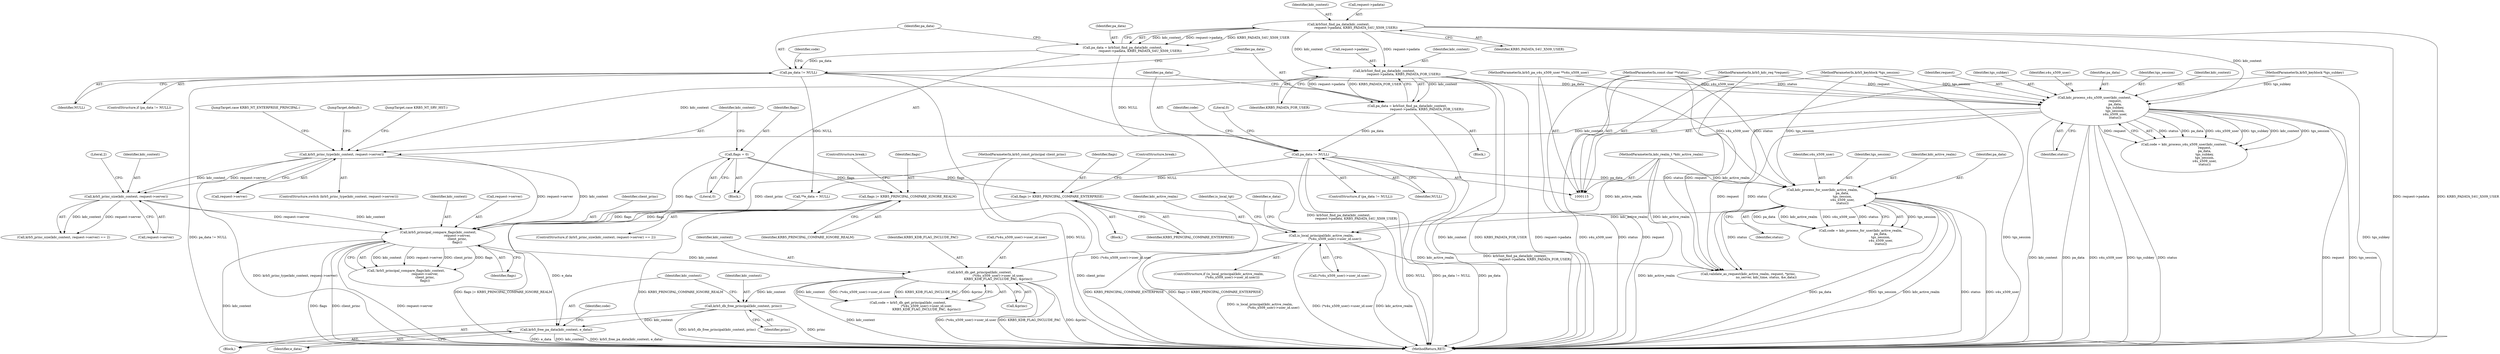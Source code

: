 digraph "0_krb5_5e6d1796106df8ba6bc1973ee0917c170d929086@API" {
"1000367" [label="(Call,krb5_db_free_principal(kdc_context, princ))"];
"1000304" [label="(Call,krb5_db_get_principal(kdc_context,\n                                     (*s4u_x509_user)->user_id.user,\n                                     KRB5_KDB_FLAG_INCLUDE_PAC, &princ))"];
"1000231" [label="(Call,krb5_principal_compare_flags(kdc_context,\n                                      request->server,\n                                      client_princ,\n                                      flags))"];
"1000212" [label="(Call,krb5_princ_size(kdc_context, request->server))"];
"1000203" [label="(Call,krb5_princ_type(kdc_context, request->server))"];
"1000171" [label="(Call,krb5int_find_pa_data(kdc_context,\n                                       request->padata, KRB5_PADATA_FOR_USER))"];
"1000140" [label="(Call,krb5int_find_pa_data(kdc_context,\n                                   request->padata, KRB5_PADATA_S4U_X509_USER))"];
"1000153" [label="(Call,kdc_process_s4u_x509_user(kdc_context,\n                                         request,\n                                         pa_data,\n                                         tgs_subkey,\n                                         tgs_session,\n                                         s4u_x509_user,\n                                         status))"];
"1000117" [label="(MethodParameterIn,krb5_kdc_req *request)"];
"1000147" [label="(Call,pa_data != NULL)"];
"1000138" [label="(Call,pa_data = krb5int_find_pa_data(kdc_context,\n                                   request->padata, KRB5_PADATA_S4U_X509_USER))"];
"1000122" [label="(MethodParameterIn,krb5_keyblock *tgs_subkey)"];
"1000123" [label="(MethodParameterIn,krb5_keyblock *tgs_session)"];
"1000125" [label="(MethodParameterIn,krb5_pa_s4u_x509_user **s4u_x509_user)"];
"1000127" [label="(MethodParameterIn,const char **status)"];
"1000118" [label="(MethodParameterIn,krb5_const_principal client_princ)"];
"1000199" [label="(Call,flags = 0)"];
"1000218" [label="(Call,flags |= KRB5_PRINCIPAL_COMPARE_IGNORE_REALM)"];
"1000223" [label="(Call,flags |= KRB5_PRINCIPAL_COMPARE_ENTERPRISE)"];
"1000275" [label="(Call,is_local_principal(kdc_active_realm,\n                           (*s4u_x509_user)->user_id.user))"];
"1000184" [label="(Call,kdc_process_for_user(kdc_active_realm,\n                                        pa_data,\n                                        tgs_session,\n                                        s4u_x509_user,\n                                        status))"];
"1000116" [label="(MethodParameterIn,kdc_realm_t *kdc_active_realm)"];
"1000178" [label="(Call,pa_data != NULL)"];
"1000169" [label="(Call,pa_data = krb5int_find_pa_data(kdc_context,\n                                       request->padata, KRB5_PADATA_FOR_USER))"];
"1000370" [label="(Call,krb5_free_pa_data(kdc_context, e_data))"];
"1000182" [label="(Call,code = kdc_process_for_user(kdc_active_realm,\n                                        pa_data,\n                                        tgs_session,\n                                        s4u_x509_user,\n                                        status))"];
"1000128" [label="(Block,)"];
"1000220" [label="(Identifier,KRB5_PRINCIPAL_COMPARE_IGNORE_REALM)"];
"1000151" [label="(Call,code = kdc_process_s4u_x509_user(kdc_context,\n                                         request,\n                                         pa_data,\n                                         tgs_subkey,\n                                         tgs_session,\n                                         s4u_x509_user,\n                                         status))"];
"1000186" [label="(Identifier,pa_data)"];
"1000232" [label="(Identifier,kdc_context)"];
"1000212" [label="(Call,krb5_princ_size(kdc_context, request->server))"];
"1000381" [label="(Identifier,is_local_tgt)"];
"1000117" [label="(MethodParameterIn,krb5_kdc_req *request)"];
"1000213" [label="(Identifier,kdc_context)"];
"1000141" [label="(Identifier,kdc_context)"];
"1000277" [label="(Call,(*s4u_x509_user)->user_id.user)"];
"1000210" [label="(ControlStructure,if (krb5_princ_size(kdc_context, request->server) == 2))"];
"1000219" [label="(Identifier,flags)"];
"1000156" [label="(Identifier,pa_data)"];
"1000118" [label="(MethodParameterIn,krb5_const_principal client_princ)"];
"1000211" [label="(Call,krb5_princ_size(kdc_context, request->server) == 2)"];
"1000146" [label="(ControlStructure,if (pa_data != NULL))"];
"1000217" [label="(Literal,2)"];
"1000178" [label="(Call,pa_data != NULL)"];
"1000304" [label="(Call,krb5_db_get_principal(kdc_context,\n                                     (*s4u_x509_user)->user_id.user,\n                                     KRB5_KDB_FLAG_INCLUDE_PAC, &princ))"];
"1000275" [label="(Call,is_local_principal(kdc_active_realm,\n                           (*s4u_x509_user)->user_id.user))"];
"1000233" [label="(Call,request->server)"];
"1000116" [label="(MethodParameterIn,kdc_realm_t *kdc_active_realm)"];
"1000154" [label="(Identifier,kdc_context)"];
"1000179" [label="(Identifier,pa_data)"];
"1000306" [label="(Call,(*s4u_x509_user)->user_id.user)"];
"1000176" [label="(Identifier,KRB5_PADATA_FOR_USER)"];
"1000313" [label="(Call,&princ)"];
"1000170" [label="(Identifier,pa_data)"];
"1000145" [label="(Identifier,KRB5_PADATA_S4U_X509_USER)"];
"1000209" [label="(JumpTarget,case KRB5_NT_SRV_HST:)"];
"1000236" [label="(Identifier,client_princ)"];
"1000123" [label="(MethodParameterIn,krb5_keyblock *tgs_session)"];
"1000227" [label="(JumpTarget,default:)"];
"1000287" [label="(Identifier,e_data)"];
"1000177" [label="(ControlStructure,if (pa_data != NULL))"];
"1000367" [label="(Call,krb5_db_free_principal(kdc_context, princ))"];
"1000371" [label="(Identifier,kdc_context)"];
"1000205" [label="(Call,request->server)"];
"1000171" [label="(Call,krb5int_find_pa_data(kdc_context,\n                                       request->padata, KRB5_PADATA_FOR_USER))"];
"1000189" [label="(Identifier,status)"];
"1000142" [label="(Call,request->padata)"];
"1000160" [label="(Identifier,status)"];
"1000169" [label="(Call,pa_data = krb5int_find_pa_data(kdc_context,\n                                       request->padata, KRB5_PADATA_FOR_USER))"];
"1000200" [label="(Identifier,flags)"];
"1000168" [label="(Block,)"];
"1000149" [label="(Identifier,NULL)"];
"1000226" [label="(ControlStructure,break;)"];
"1000231" [label="(Call,krb5_principal_compare_flags(kdc_context,\n                                      request->server,\n                                      client_princ,\n                                      flags))"];
"1000370" [label="(Call,krb5_free_pa_data(kdc_context, e_data))"];
"1000224" [label="(Identifier,flags)"];
"1000122" [label="(MethodParameterIn,krb5_keyblock *tgs_subkey)"];
"1000372" [label="(Identifier,e_data)"];
"1000222" [label="(JumpTarget,case KRB5_NT_ENTERPRISE_PRINCIPAL:)"];
"1000155" [label="(Identifier,request)"];
"1000157" [label="(Identifier,tgs_subkey)"];
"1000204" [label="(Identifier,kdc_context)"];
"1000305" [label="(Identifier,kdc_context)"];
"1000148" [label="(Identifier,pa_data)"];
"1000147" [label="(Call,pa_data != NULL)"];
"1000354" [label="(Call,validate_as_request(kdc_active_realm, request, *princ,\n                                    no_server, kdc_time, status, &e_data))"];
"1000230" [label="(Call,!krb5_principal_compare_flags(kdc_context,\n                                      request->server,\n                                      client_princ,\n                                      flags))"];
"1000183" [label="(Identifier,code)"];
"1000153" [label="(Call,kdc_process_s4u_x509_user(kdc_context,\n                                         request,\n                                         pa_data,\n                                         tgs_subkey,\n                                         tgs_session,\n                                         s4u_x509_user,\n                                         status))"];
"1000127" [label="(MethodParameterIn,const char **status)"];
"1000368" [label="(Identifier,kdc_context)"];
"1000274" [label="(ControlStructure,if (is_local_principal(kdc_active_realm,\n                           (*s4u_x509_user)->user_id.user)))"];
"1000152" [label="(Identifier,code)"];
"1000276" [label="(Identifier,kdc_active_realm)"];
"1000158" [label="(Identifier,tgs_session)"];
"1000208" [label="(Block,)"];
"1000369" [label="(Identifier,princ)"];
"1000139" [label="(Identifier,pa_data)"];
"1000188" [label="(Identifier,s4u_x509_user)"];
"1000198" [label="(Literal,0)"];
"1000374" [label="(Identifier,code)"];
"1000221" [label="(ControlStructure,break;)"];
"1000223" [label="(Call,flags |= KRB5_PRINCIPAL_COMPARE_ENTERPRISE)"];
"1000180" [label="(Identifier,NULL)"];
"1000225" [label="(Identifier,KRB5_PRINCIPAL_COMPARE_ENTERPRISE)"];
"1000140" [label="(Call,krb5int_find_pa_data(kdc_context,\n                                   request->padata, KRB5_PADATA_S4U_X509_USER))"];
"1000286" [label="(Call,**e_data = NULL)"];
"1000184" [label="(Call,kdc_process_for_user(kdc_active_realm,\n                                        pa_data,\n                                        tgs_session,\n                                        s4u_x509_user,\n                                        status))"];
"1000138" [label="(Call,pa_data = krb5int_find_pa_data(kdc_context,\n                                   request->padata, KRB5_PADATA_S4U_X509_USER))"];
"1000214" [label="(Call,request->server)"];
"1000203" [label="(Call,krb5_princ_type(kdc_context, request->server))"];
"1000312" [label="(Identifier,KRB5_KDB_FLAG_INCLUDE_PAC)"];
"1000391" [label="(MethodReturn,RET)"];
"1000237" [label="(Identifier,flags)"];
"1000159" [label="(Identifier,s4u_x509_user)"];
"1000125" [label="(MethodParameterIn,krb5_pa_s4u_x509_user **s4u_x509_user)"];
"1000187" [label="(Identifier,tgs_session)"];
"1000202" [label="(ControlStructure,switch (krb5_princ_type(kdc_context, request->server)))"];
"1000201" [label="(Literal,0)"];
"1000218" [label="(Call,flags |= KRB5_PRINCIPAL_COMPARE_IGNORE_REALM)"];
"1000173" [label="(Call,request->padata)"];
"1000172" [label="(Identifier,kdc_context)"];
"1000185" [label="(Identifier,kdc_active_realm)"];
"1000199" [label="(Call,flags = 0)"];
"1000302" [label="(Call,code = krb5_db_get_principal(kdc_context,\n                                     (*s4u_x509_user)->user_id.user,\n                                     KRB5_KDB_FLAG_INCLUDE_PAC, &princ))"];
"1000366" [label="(Block,)"];
"1000367" -> "1000366"  [label="AST: "];
"1000367" -> "1000369"  [label="CFG: "];
"1000368" -> "1000367"  [label="AST: "];
"1000369" -> "1000367"  [label="AST: "];
"1000371" -> "1000367"  [label="CFG: "];
"1000367" -> "1000391"  [label="DDG: princ"];
"1000367" -> "1000391"  [label="DDG: krb5_db_free_principal(kdc_context, princ)"];
"1000304" -> "1000367"  [label="DDG: kdc_context"];
"1000367" -> "1000370"  [label="DDG: kdc_context"];
"1000304" -> "1000302"  [label="AST: "];
"1000304" -> "1000313"  [label="CFG: "];
"1000305" -> "1000304"  [label="AST: "];
"1000306" -> "1000304"  [label="AST: "];
"1000312" -> "1000304"  [label="AST: "];
"1000313" -> "1000304"  [label="AST: "];
"1000302" -> "1000304"  [label="CFG: "];
"1000304" -> "1000391"  [label="DDG: KRB5_KDB_FLAG_INCLUDE_PAC"];
"1000304" -> "1000391"  [label="DDG: &princ"];
"1000304" -> "1000391"  [label="DDG: kdc_context"];
"1000304" -> "1000391"  [label="DDG: (*s4u_x509_user)->user_id.user"];
"1000304" -> "1000302"  [label="DDG: kdc_context"];
"1000304" -> "1000302"  [label="DDG: (*s4u_x509_user)->user_id.user"];
"1000304" -> "1000302"  [label="DDG: KRB5_KDB_FLAG_INCLUDE_PAC"];
"1000304" -> "1000302"  [label="DDG: &princ"];
"1000231" -> "1000304"  [label="DDG: kdc_context"];
"1000275" -> "1000304"  [label="DDG: (*s4u_x509_user)->user_id.user"];
"1000231" -> "1000230"  [label="AST: "];
"1000231" -> "1000237"  [label="CFG: "];
"1000232" -> "1000231"  [label="AST: "];
"1000233" -> "1000231"  [label="AST: "];
"1000236" -> "1000231"  [label="AST: "];
"1000237" -> "1000231"  [label="AST: "];
"1000230" -> "1000231"  [label="CFG: "];
"1000231" -> "1000391"  [label="DDG: flags"];
"1000231" -> "1000391"  [label="DDG: client_princ"];
"1000231" -> "1000391"  [label="DDG: request->server"];
"1000231" -> "1000391"  [label="DDG: kdc_context"];
"1000231" -> "1000230"  [label="DDG: kdc_context"];
"1000231" -> "1000230"  [label="DDG: request->server"];
"1000231" -> "1000230"  [label="DDG: client_princ"];
"1000231" -> "1000230"  [label="DDG: flags"];
"1000212" -> "1000231"  [label="DDG: kdc_context"];
"1000212" -> "1000231"  [label="DDG: request->server"];
"1000203" -> "1000231"  [label="DDG: kdc_context"];
"1000203" -> "1000231"  [label="DDG: request->server"];
"1000118" -> "1000231"  [label="DDG: client_princ"];
"1000199" -> "1000231"  [label="DDG: flags"];
"1000218" -> "1000231"  [label="DDG: flags"];
"1000223" -> "1000231"  [label="DDG: flags"];
"1000212" -> "1000211"  [label="AST: "];
"1000212" -> "1000214"  [label="CFG: "];
"1000213" -> "1000212"  [label="AST: "];
"1000214" -> "1000212"  [label="AST: "];
"1000217" -> "1000212"  [label="CFG: "];
"1000212" -> "1000211"  [label="DDG: kdc_context"];
"1000212" -> "1000211"  [label="DDG: request->server"];
"1000203" -> "1000212"  [label="DDG: kdc_context"];
"1000203" -> "1000212"  [label="DDG: request->server"];
"1000203" -> "1000202"  [label="AST: "];
"1000203" -> "1000205"  [label="CFG: "];
"1000204" -> "1000203"  [label="AST: "];
"1000205" -> "1000203"  [label="AST: "];
"1000209" -> "1000203"  [label="CFG: "];
"1000222" -> "1000203"  [label="CFG: "];
"1000227" -> "1000203"  [label="CFG: "];
"1000203" -> "1000391"  [label="DDG: krb5_princ_type(kdc_context, request->server)"];
"1000171" -> "1000203"  [label="DDG: kdc_context"];
"1000153" -> "1000203"  [label="DDG: kdc_context"];
"1000171" -> "1000169"  [label="AST: "];
"1000171" -> "1000176"  [label="CFG: "];
"1000172" -> "1000171"  [label="AST: "];
"1000173" -> "1000171"  [label="AST: "];
"1000176" -> "1000171"  [label="AST: "];
"1000169" -> "1000171"  [label="CFG: "];
"1000171" -> "1000391"  [label="DDG: kdc_context"];
"1000171" -> "1000391"  [label="DDG: KRB5_PADATA_FOR_USER"];
"1000171" -> "1000391"  [label="DDG: request->padata"];
"1000171" -> "1000169"  [label="DDG: kdc_context"];
"1000171" -> "1000169"  [label="DDG: request->padata"];
"1000171" -> "1000169"  [label="DDG: KRB5_PADATA_FOR_USER"];
"1000140" -> "1000171"  [label="DDG: kdc_context"];
"1000140" -> "1000171"  [label="DDG: request->padata"];
"1000140" -> "1000138"  [label="AST: "];
"1000140" -> "1000145"  [label="CFG: "];
"1000141" -> "1000140"  [label="AST: "];
"1000142" -> "1000140"  [label="AST: "];
"1000145" -> "1000140"  [label="AST: "];
"1000138" -> "1000140"  [label="CFG: "];
"1000140" -> "1000391"  [label="DDG: request->padata"];
"1000140" -> "1000391"  [label="DDG: KRB5_PADATA_S4U_X509_USER"];
"1000140" -> "1000138"  [label="DDG: kdc_context"];
"1000140" -> "1000138"  [label="DDG: request->padata"];
"1000140" -> "1000138"  [label="DDG: KRB5_PADATA_S4U_X509_USER"];
"1000140" -> "1000153"  [label="DDG: kdc_context"];
"1000153" -> "1000151"  [label="AST: "];
"1000153" -> "1000160"  [label="CFG: "];
"1000154" -> "1000153"  [label="AST: "];
"1000155" -> "1000153"  [label="AST: "];
"1000156" -> "1000153"  [label="AST: "];
"1000157" -> "1000153"  [label="AST: "];
"1000158" -> "1000153"  [label="AST: "];
"1000159" -> "1000153"  [label="AST: "];
"1000160" -> "1000153"  [label="AST: "];
"1000151" -> "1000153"  [label="CFG: "];
"1000153" -> "1000391"  [label="DDG: s4u_x509_user"];
"1000153" -> "1000391"  [label="DDG: tgs_subkey"];
"1000153" -> "1000391"  [label="DDG: status"];
"1000153" -> "1000391"  [label="DDG: request"];
"1000153" -> "1000391"  [label="DDG: tgs_session"];
"1000153" -> "1000391"  [label="DDG: kdc_context"];
"1000153" -> "1000391"  [label="DDG: pa_data"];
"1000153" -> "1000151"  [label="DDG: status"];
"1000153" -> "1000151"  [label="DDG: pa_data"];
"1000153" -> "1000151"  [label="DDG: s4u_x509_user"];
"1000153" -> "1000151"  [label="DDG: tgs_subkey"];
"1000153" -> "1000151"  [label="DDG: kdc_context"];
"1000153" -> "1000151"  [label="DDG: tgs_session"];
"1000153" -> "1000151"  [label="DDG: request"];
"1000117" -> "1000153"  [label="DDG: request"];
"1000147" -> "1000153"  [label="DDG: pa_data"];
"1000122" -> "1000153"  [label="DDG: tgs_subkey"];
"1000123" -> "1000153"  [label="DDG: tgs_session"];
"1000125" -> "1000153"  [label="DDG: s4u_x509_user"];
"1000127" -> "1000153"  [label="DDG: status"];
"1000153" -> "1000354"  [label="DDG: request"];
"1000153" -> "1000354"  [label="DDG: status"];
"1000117" -> "1000115"  [label="AST: "];
"1000117" -> "1000391"  [label="DDG: request"];
"1000117" -> "1000354"  [label="DDG: request"];
"1000147" -> "1000146"  [label="AST: "];
"1000147" -> "1000149"  [label="CFG: "];
"1000148" -> "1000147"  [label="AST: "];
"1000149" -> "1000147"  [label="AST: "];
"1000152" -> "1000147"  [label="CFG: "];
"1000170" -> "1000147"  [label="CFG: "];
"1000147" -> "1000391"  [label="DDG: NULL"];
"1000147" -> "1000391"  [label="DDG: pa_data != NULL"];
"1000138" -> "1000147"  [label="DDG: pa_data"];
"1000147" -> "1000178"  [label="DDG: NULL"];
"1000147" -> "1000286"  [label="DDG: NULL"];
"1000138" -> "1000128"  [label="AST: "];
"1000139" -> "1000138"  [label="AST: "];
"1000148" -> "1000138"  [label="CFG: "];
"1000138" -> "1000391"  [label="DDG: krb5int_find_pa_data(kdc_context,\n                                   request->padata, KRB5_PADATA_S4U_X509_USER)"];
"1000122" -> "1000115"  [label="AST: "];
"1000122" -> "1000391"  [label="DDG: tgs_subkey"];
"1000123" -> "1000115"  [label="AST: "];
"1000123" -> "1000391"  [label="DDG: tgs_session"];
"1000123" -> "1000184"  [label="DDG: tgs_session"];
"1000125" -> "1000115"  [label="AST: "];
"1000125" -> "1000391"  [label="DDG: s4u_x509_user"];
"1000125" -> "1000184"  [label="DDG: s4u_x509_user"];
"1000127" -> "1000115"  [label="AST: "];
"1000127" -> "1000391"  [label="DDG: status"];
"1000127" -> "1000184"  [label="DDG: status"];
"1000127" -> "1000354"  [label="DDG: status"];
"1000118" -> "1000115"  [label="AST: "];
"1000118" -> "1000391"  [label="DDG: client_princ"];
"1000199" -> "1000128"  [label="AST: "];
"1000199" -> "1000201"  [label="CFG: "];
"1000200" -> "1000199"  [label="AST: "];
"1000201" -> "1000199"  [label="AST: "];
"1000204" -> "1000199"  [label="CFG: "];
"1000199" -> "1000218"  [label="DDG: flags"];
"1000199" -> "1000223"  [label="DDG: flags"];
"1000218" -> "1000210"  [label="AST: "];
"1000218" -> "1000220"  [label="CFG: "];
"1000219" -> "1000218"  [label="AST: "];
"1000220" -> "1000218"  [label="AST: "];
"1000221" -> "1000218"  [label="CFG: "];
"1000218" -> "1000391"  [label="DDG: flags |= KRB5_PRINCIPAL_COMPARE_IGNORE_REALM"];
"1000218" -> "1000391"  [label="DDG: KRB5_PRINCIPAL_COMPARE_IGNORE_REALM"];
"1000223" -> "1000208"  [label="AST: "];
"1000223" -> "1000225"  [label="CFG: "];
"1000224" -> "1000223"  [label="AST: "];
"1000225" -> "1000223"  [label="AST: "];
"1000226" -> "1000223"  [label="CFG: "];
"1000223" -> "1000391"  [label="DDG: KRB5_PRINCIPAL_COMPARE_ENTERPRISE"];
"1000223" -> "1000391"  [label="DDG: flags |= KRB5_PRINCIPAL_COMPARE_ENTERPRISE"];
"1000275" -> "1000274"  [label="AST: "];
"1000275" -> "1000277"  [label="CFG: "];
"1000276" -> "1000275"  [label="AST: "];
"1000277" -> "1000275"  [label="AST: "];
"1000287" -> "1000275"  [label="CFG: "];
"1000381" -> "1000275"  [label="CFG: "];
"1000275" -> "1000391"  [label="DDG: kdc_active_realm"];
"1000275" -> "1000391"  [label="DDG: is_local_principal(kdc_active_realm,\n                           (*s4u_x509_user)->user_id.user)"];
"1000275" -> "1000391"  [label="DDG: (*s4u_x509_user)->user_id.user"];
"1000184" -> "1000275"  [label="DDG: kdc_active_realm"];
"1000116" -> "1000275"  [label="DDG: kdc_active_realm"];
"1000275" -> "1000354"  [label="DDG: kdc_active_realm"];
"1000184" -> "1000182"  [label="AST: "];
"1000184" -> "1000189"  [label="CFG: "];
"1000185" -> "1000184"  [label="AST: "];
"1000186" -> "1000184"  [label="AST: "];
"1000187" -> "1000184"  [label="AST: "];
"1000188" -> "1000184"  [label="AST: "];
"1000189" -> "1000184"  [label="AST: "];
"1000182" -> "1000184"  [label="CFG: "];
"1000184" -> "1000391"  [label="DDG: s4u_x509_user"];
"1000184" -> "1000391"  [label="DDG: pa_data"];
"1000184" -> "1000391"  [label="DDG: tgs_session"];
"1000184" -> "1000391"  [label="DDG: kdc_active_realm"];
"1000184" -> "1000391"  [label="DDG: status"];
"1000184" -> "1000182"  [label="DDG: tgs_session"];
"1000184" -> "1000182"  [label="DDG: pa_data"];
"1000184" -> "1000182"  [label="DDG: kdc_active_realm"];
"1000184" -> "1000182"  [label="DDG: s4u_x509_user"];
"1000184" -> "1000182"  [label="DDG: status"];
"1000116" -> "1000184"  [label="DDG: kdc_active_realm"];
"1000178" -> "1000184"  [label="DDG: pa_data"];
"1000184" -> "1000354"  [label="DDG: status"];
"1000116" -> "1000115"  [label="AST: "];
"1000116" -> "1000391"  [label="DDG: kdc_active_realm"];
"1000116" -> "1000354"  [label="DDG: kdc_active_realm"];
"1000178" -> "1000177"  [label="AST: "];
"1000178" -> "1000180"  [label="CFG: "];
"1000179" -> "1000178"  [label="AST: "];
"1000180" -> "1000178"  [label="AST: "];
"1000183" -> "1000178"  [label="CFG: "];
"1000198" -> "1000178"  [label="CFG: "];
"1000178" -> "1000391"  [label="DDG: pa_data != NULL"];
"1000178" -> "1000391"  [label="DDG: pa_data"];
"1000178" -> "1000391"  [label="DDG: NULL"];
"1000169" -> "1000178"  [label="DDG: pa_data"];
"1000178" -> "1000286"  [label="DDG: NULL"];
"1000169" -> "1000168"  [label="AST: "];
"1000170" -> "1000169"  [label="AST: "];
"1000179" -> "1000169"  [label="CFG: "];
"1000169" -> "1000391"  [label="DDG: krb5int_find_pa_data(kdc_context,\n                                       request->padata, KRB5_PADATA_FOR_USER)"];
"1000370" -> "1000366"  [label="AST: "];
"1000370" -> "1000372"  [label="CFG: "];
"1000371" -> "1000370"  [label="AST: "];
"1000372" -> "1000370"  [label="AST: "];
"1000374" -> "1000370"  [label="CFG: "];
"1000370" -> "1000391"  [label="DDG: krb5_free_pa_data(kdc_context, e_data)"];
"1000370" -> "1000391"  [label="DDG: e_data"];
"1000370" -> "1000391"  [label="DDG: kdc_context"];
"1000286" -> "1000370"  [label="DDG: e_data"];
}
